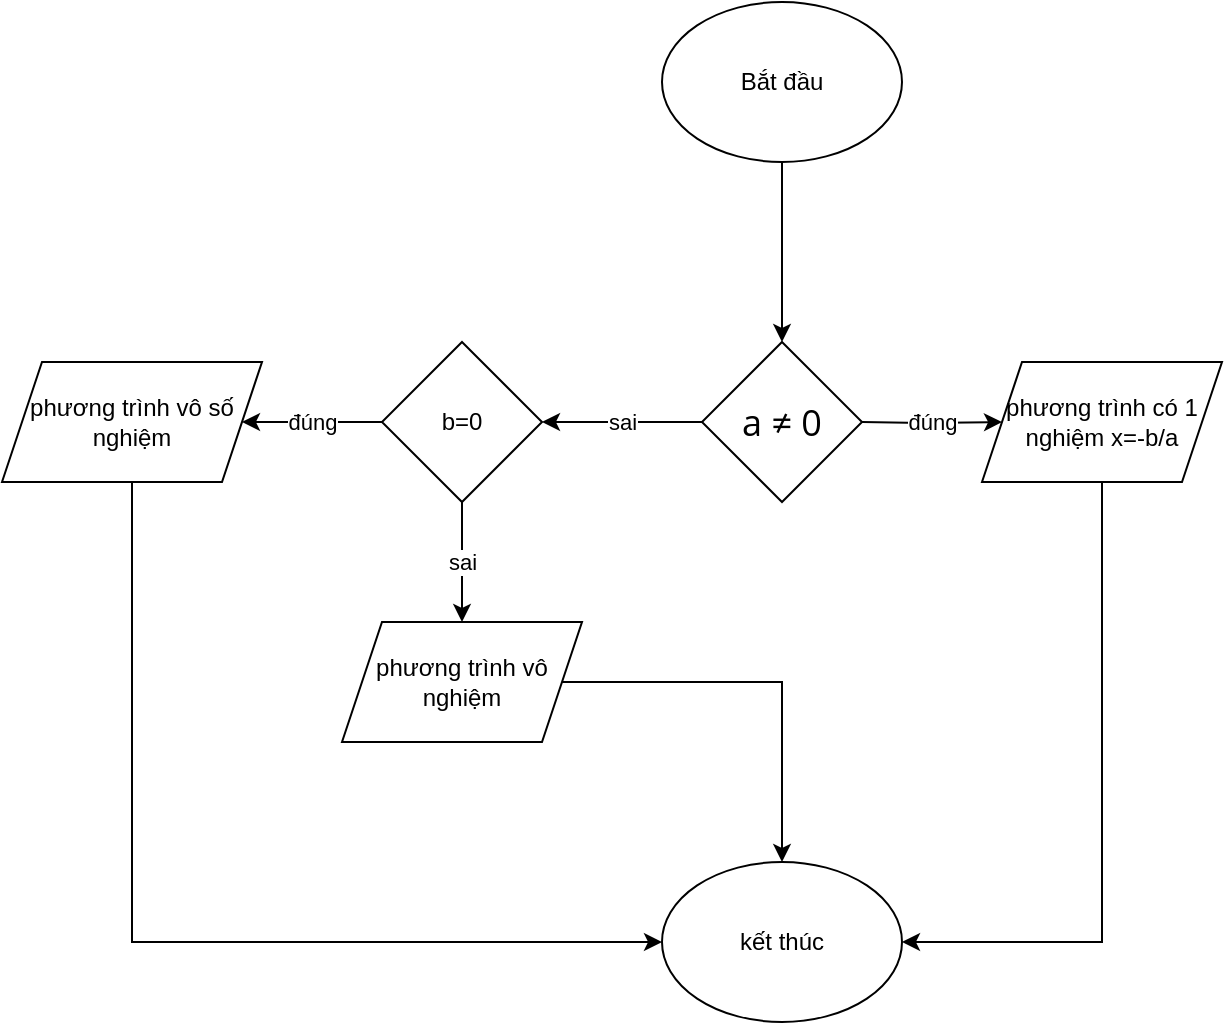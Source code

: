 <mxfile version="24.7.17">
  <diagram id="C5RBs43oDa-KdzZeNtuy" name="Page-1">
    <mxGraphModel dx="1434" dy="836" grid="1" gridSize="10" guides="1" tooltips="1" connect="1" arrows="1" fold="1" page="1" pageScale="1" pageWidth="827" pageHeight="1169" math="0" shadow="0">
      <root>
        <mxCell id="WIyWlLk6GJQsqaUBKTNV-0" />
        <mxCell id="WIyWlLk6GJQsqaUBKTNV-1" parent="WIyWlLk6GJQsqaUBKTNV-0" />
        <mxCell id="xTxRY4DP3d19BKUtcph0-2" value="" style="edgeStyle=orthogonalEdgeStyle;rounded=0;orthogonalLoop=1;jettySize=auto;html=1;" edge="1" parent="WIyWlLk6GJQsqaUBKTNV-1" source="xTxRY4DP3d19BKUtcph0-0">
          <mxGeometry relative="1" as="geometry">
            <mxPoint x="430" y="260" as="targetPoint" />
          </mxGeometry>
        </mxCell>
        <mxCell id="xTxRY4DP3d19BKUtcph0-0" value="Bắt đầu" style="ellipse;whiteSpace=wrap;html=1;" vertex="1" parent="WIyWlLk6GJQsqaUBKTNV-1">
          <mxGeometry x="370" y="90" width="120" height="80" as="geometry" />
        </mxCell>
        <mxCell id="xTxRY4DP3d19BKUtcph0-5" value="đúng" style="edgeStyle=orthogonalEdgeStyle;rounded=0;orthogonalLoop=1;jettySize=auto;html=1;" edge="1" parent="WIyWlLk6GJQsqaUBKTNV-1" target="xTxRY4DP3d19BKUtcph0-4">
          <mxGeometry relative="1" as="geometry">
            <mxPoint x="470" y="300" as="sourcePoint" />
          </mxGeometry>
        </mxCell>
        <mxCell id="xTxRY4DP3d19BKUtcph0-17" style="edgeStyle=orthogonalEdgeStyle;rounded=0;orthogonalLoop=1;jettySize=auto;html=1;entryX=1;entryY=0.5;entryDx=0;entryDy=0;exitX=0.5;exitY=1;exitDx=0;exitDy=0;" edge="1" parent="WIyWlLk6GJQsqaUBKTNV-1" source="xTxRY4DP3d19BKUtcph0-4" target="xTxRY4DP3d19BKUtcph0-14">
          <mxGeometry relative="1" as="geometry" />
        </mxCell>
        <mxCell id="xTxRY4DP3d19BKUtcph0-4" value="phương trình có 1 nghiệm x=-b/a" style="shape=parallelogram;perimeter=parallelogramPerimeter;whiteSpace=wrap;html=1;fixedSize=1;" vertex="1" parent="WIyWlLk6GJQsqaUBKTNV-1">
          <mxGeometry x="530" y="270" width="120" height="60" as="geometry" />
        </mxCell>
        <mxCell id="xTxRY4DP3d19BKUtcph0-8" value="sai" style="edgeStyle=orthogonalEdgeStyle;rounded=0;orthogonalLoop=1;jettySize=auto;html=1;" edge="1" parent="WIyWlLk6GJQsqaUBKTNV-1" source="xTxRY4DP3d19BKUtcph0-6" target="xTxRY4DP3d19BKUtcph0-7">
          <mxGeometry relative="1" as="geometry" />
        </mxCell>
        <mxCell id="xTxRY4DP3d19BKUtcph0-6" value="&lt;span style=&quot;color: rgb(0, 0, 0); font-family: &amp;quot;Open Sans&amp;quot;, Arial, sans-serif; font-size: 18px; text-align: justify; background-color: rgb(255, 255, 255);&quot;&gt;a ≠ 0&lt;/span&gt;" style="rhombus;whiteSpace=wrap;html=1;" vertex="1" parent="WIyWlLk6GJQsqaUBKTNV-1">
          <mxGeometry x="390" y="260" width="80" height="80" as="geometry" />
        </mxCell>
        <mxCell id="xTxRY4DP3d19BKUtcph0-10" value="sai" style="edgeStyle=orthogonalEdgeStyle;rounded=0;orthogonalLoop=1;jettySize=auto;html=1;" edge="1" parent="WIyWlLk6GJQsqaUBKTNV-1" source="xTxRY4DP3d19BKUtcph0-7" target="xTxRY4DP3d19BKUtcph0-9">
          <mxGeometry relative="1" as="geometry" />
        </mxCell>
        <mxCell id="xTxRY4DP3d19BKUtcph0-12" value="đúng" style="edgeStyle=orthogonalEdgeStyle;rounded=0;orthogonalLoop=1;jettySize=auto;html=1;" edge="1" parent="WIyWlLk6GJQsqaUBKTNV-1" source="xTxRY4DP3d19BKUtcph0-7" target="xTxRY4DP3d19BKUtcph0-11">
          <mxGeometry relative="1" as="geometry" />
        </mxCell>
        <mxCell id="xTxRY4DP3d19BKUtcph0-7" value="b=0" style="rhombus;whiteSpace=wrap;html=1;" vertex="1" parent="WIyWlLk6GJQsqaUBKTNV-1">
          <mxGeometry x="230" y="260" width="80" height="80" as="geometry" />
        </mxCell>
        <mxCell id="xTxRY4DP3d19BKUtcph0-16" style="edgeStyle=orthogonalEdgeStyle;rounded=0;orthogonalLoop=1;jettySize=auto;html=1;entryX=0.5;entryY=0;entryDx=0;entryDy=0;" edge="1" parent="WIyWlLk6GJQsqaUBKTNV-1" source="xTxRY4DP3d19BKUtcph0-9" target="xTxRY4DP3d19BKUtcph0-14">
          <mxGeometry relative="1" as="geometry" />
        </mxCell>
        <mxCell id="xTxRY4DP3d19BKUtcph0-9" value="phương trình vô nghiệm" style="shape=parallelogram;perimeter=parallelogramPerimeter;whiteSpace=wrap;html=1;fixedSize=1;" vertex="1" parent="WIyWlLk6GJQsqaUBKTNV-1">
          <mxGeometry x="210" y="400" width="120" height="60" as="geometry" />
        </mxCell>
        <mxCell id="xTxRY4DP3d19BKUtcph0-15" style="edgeStyle=orthogonalEdgeStyle;rounded=0;orthogonalLoop=1;jettySize=auto;html=1;entryX=0;entryY=0.5;entryDx=0;entryDy=0;exitX=0.5;exitY=1;exitDx=0;exitDy=0;" edge="1" parent="WIyWlLk6GJQsqaUBKTNV-1" source="xTxRY4DP3d19BKUtcph0-11" target="xTxRY4DP3d19BKUtcph0-14">
          <mxGeometry relative="1" as="geometry" />
        </mxCell>
        <mxCell id="xTxRY4DP3d19BKUtcph0-11" value="phương trình vô số nghiệm" style="shape=parallelogram;perimeter=parallelogramPerimeter;whiteSpace=wrap;html=1;fixedSize=1;" vertex="1" parent="WIyWlLk6GJQsqaUBKTNV-1">
          <mxGeometry x="40" y="270" width="130" height="60" as="geometry" />
        </mxCell>
        <mxCell id="xTxRY4DP3d19BKUtcph0-14" value="kết thúc" style="ellipse;whiteSpace=wrap;html=1;" vertex="1" parent="WIyWlLk6GJQsqaUBKTNV-1">
          <mxGeometry x="370" y="520" width="120" height="80" as="geometry" />
        </mxCell>
      </root>
    </mxGraphModel>
  </diagram>
</mxfile>
